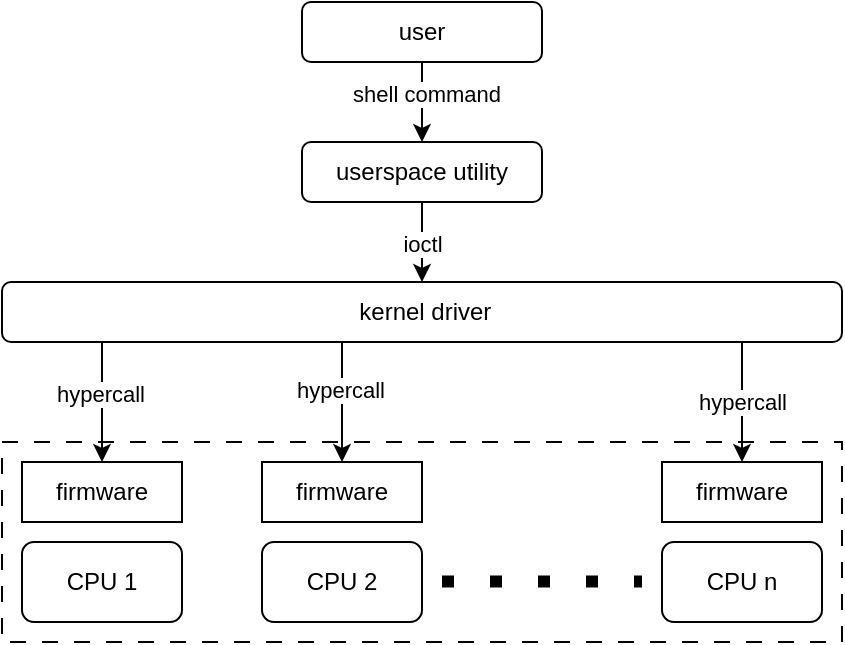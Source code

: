 <mxfile version="23.1.5" type="device">
  <diagram name="第 1 页" id="MkS6zHdORr5V2mtr6qez">
    <mxGraphModel dx="792" dy="453" grid="0" gridSize="10" guides="1" tooltips="1" connect="1" arrows="1" fold="1" page="1" pageScale="1" pageWidth="827" pageHeight="1169" math="0" shadow="0">
      <root>
        <mxCell id="0" />
        <mxCell id="1" parent="0" />
        <mxCell id="aILLjWVmcoHMxmn1RiVL-9" value="" style="rounded=0;whiteSpace=wrap;html=1;dashed=1;strokeWidth=1;perimeterSpacing=0;dashPattern=8 8;" vertex="1" parent="1">
          <mxGeometry x="100" y="390" width="420" height="100" as="geometry" />
        </mxCell>
        <mxCell id="aILLjWVmcoHMxmn1RiVL-1" value="CPU 1" style="rounded=1;whiteSpace=wrap;html=1;" vertex="1" parent="1">
          <mxGeometry x="110" y="440" width="80" height="40" as="geometry" />
        </mxCell>
        <mxCell id="aILLjWVmcoHMxmn1RiVL-2" value="CPU 2" style="rounded=1;whiteSpace=wrap;html=1;" vertex="1" parent="1">
          <mxGeometry x="230" y="440" width="80" height="40" as="geometry" />
        </mxCell>
        <mxCell id="aILLjWVmcoHMxmn1RiVL-3" value="CPU n" style="rounded=1;whiteSpace=wrap;html=1;" vertex="1" parent="1">
          <mxGeometry x="430" y="440" width="80" height="40" as="geometry" />
        </mxCell>
        <mxCell id="aILLjWVmcoHMxmn1RiVL-5" value="" style="endArrow=none;dashed=1;html=1;dashPattern=1 3;strokeWidth=6;rounded=0;" edge="1" parent="1">
          <mxGeometry width="50" height="50" relative="1" as="geometry">
            <mxPoint x="320" y="459.8" as="sourcePoint" />
            <mxPoint x="420" y="459.8" as="targetPoint" />
          </mxGeometry>
        </mxCell>
        <mxCell id="aILLjWVmcoHMxmn1RiVL-6" value="firmware" style="rounded=0;whiteSpace=wrap;html=1;" vertex="1" parent="1">
          <mxGeometry x="110" y="400" width="80" height="30" as="geometry" />
        </mxCell>
        <mxCell id="aILLjWVmcoHMxmn1RiVL-7" value="firmware" style="rounded=0;whiteSpace=wrap;html=1;" vertex="1" parent="1">
          <mxGeometry x="230" y="400" width="80" height="30" as="geometry" />
        </mxCell>
        <mxCell id="aILLjWVmcoHMxmn1RiVL-8" value="firmware" style="rounded=0;whiteSpace=wrap;html=1;" vertex="1" parent="1">
          <mxGeometry x="430" y="400" width="80" height="30" as="geometry" />
        </mxCell>
        <mxCell id="aILLjWVmcoHMxmn1RiVL-15" style="edgeStyle=orthogonalEdgeStyle;rounded=0;orthogonalLoop=1;jettySize=auto;html=1;exitX=0.75;exitY=1;exitDx=0;exitDy=0;" edge="1" parent="1" source="aILLjWVmcoHMxmn1RiVL-10" target="aILLjWVmcoHMxmn1RiVL-8">
          <mxGeometry relative="1" as="geometry">
            <Array as="points">
              <mxPoint x="470" y="340" />
            </Array>
          </mxGeometry>
        </mxCell>
        <mxCell id="aILLjWVmcoHMxmn1RiVL-20" value="hypercall" style="edgeLabel;html=1;align=center;verticalAlign=middle;resizable=0;points=[];" vertex="1" connectable="0" parent="aILLjWVmcoHMxmn1RiVL-15">
          <mxGeometry x="0.476" relative="1" as="geometry">
            <mxPoint as="offset" />
          </mxGeometry>
        </mxCell>
        <mxCell id="aILLjWVmcoHMxmn1RiVL-16" style="edgeStyle=orthogonalEdgeStyle;rounded=0;orthogonalLoop=1;jettySize=auto;html=1;exitX=0.5;exitY=1;exitDx=0;exitDy=0;entryX=0.5;entryY=0;entryDx=0;entryDy=0;" edge="1" parent="1" source="aILLjWVmcoHMxmn1RiVL-10" target="aILLjWVmcoHMxmn1RiVL-7">
          <mxGeometry relative="1" as="geometry">
            <Array as="points">
              <mxPoint x="270" y="340" />
            </Array>
          </mxGeometry>
        </mxCell>
        <mxCell id="aILLjWVmcoHMxmn1RiVL-19" value="hypercall" style="edgeLabel;html=1;align=center;verticalAlign=middle;resizable=0;points=[];" vertex="1" connectable="0" parent="aILLjWVmcoHMxmn1RiVL-16">
          <mxGeometry x="0.283" y="-1" relative="1" as="geometry">
            <mxPoint as="offset" />
          </mxGeometry>
        </mxCell>
        <mxCell id="aILLjWVmcoHMxmn1RiVL-17" style="edgeStyle=orthogonalEdgeStyle;rounded=0;orthogonalLoop=1;jettySize=auto;html=1;exitX=0.25;exitY=1;exitDx=0;exitDy=0;" edge="1" parent="1" source="aILLjWVmcoHMxmn1RiVL-10" target="aILLjWVmcoHMxmn1RiVL-6">
          <mxGeometry relative="1" as="geometry">
            <Array as="points">
              <mxPoint x="150" y="340" />
            </Array>
          </mxGeometry>
        </mxCell>
        <mxCell id="aILLjWVmcoHMxmn1RiVL-18" value="hypercall" style="edgeLabel;html=1;align=center;verticalAlign=middle;resizable=0;points=[];" vertex="1" connectable="0" parent="aILLjWVmcoHMxmn1RiVL-17">
          <mxGeometry x="0.406" y="-1" relative="1" as="geometry">
            <mxPoint as="offset" />
          </mxGeometry>
        </mxCell>
        <mxCell id="aILLjWVmcoHMxmn1RiVL-10" value="&amp;nbsp;kernel driver" style="rounded=1;whiteSpace=wrap;html=1;" vertex="1" parent="1">
          <mxGeometry x="100" y="310" width="420" height="30" as="geometry" />
        </mxCell>
        <mxCell id="aILLjWVmcoHMxmn1RiVL-12" style="edgeStyle=orthogonalEdgeStyle;rounded=0;orthogonalLoop=1;jettySize=auto;html=1;exitX=0.5;exitY=1;exitDx=0;exitDy=0;entryX=0.5;entryY=0;entryDx=0;entryDy=0;" edge="1" parent="1" source="aILLjWVmcoHMxmn1RiVL-11" target="aILLjWVmcoHMxmn1RiVL-10">
          <mxGeometry relative="1" as="geometry" />
        </mxCell>
        <mxCell id="aILLjWVmcoHMxmn1RiVL-13" value="ioctl" style="edgeLabel;html=1;align=center;verticalAlign=middle;resizable=0;points=[];" vertex="1" connectable="0" parent="aILLjWVmcoHMxmn1RiVL-12">
          <mxGeometry x="-0.336" y="1" relative="1" as="geometry">
            <mxPoint x="-1" y="7" as="offset" />
          </mxGeometry>
        </mxCell>
        <mxCell id="aILLjWVmcoHMxmn1RiVL-11" value="userspace utility" style="rounded=1;whiteSpace=wrap;html=1;" vertex="1" parent="1">
          <mxGeometry x="250" y="240" width="120" height="30" as="geometry" />
        </mxCell>
        <mxCell id="aILLjWVmcoHMxmn1RiVL-25" style="edgeStyle=orthogonalEdgeStyle;rounded=0;orthogonalLoop=1;jettySize=auto;html=1;exitX=0.5;exitY=1;exitDx=0;exitDy=0;entryX=0.5;entryY=0;entryDx=0;entryDy=0;" edge="1" parent="1" source="aILLjWVmcoHMxmn1RiVL-24" target="aILLjWVmcoHMxmn1RiVL-11">
          <mxGeometry relative="1" as="geometry" />
        </mxCell>
        <mxCell id="aILLjWVmcoHMxmn1RiVL-26" value="shell command" style="edgeLabel;html=1;align=center;verticalAlign=middle;resizable=0;points=[];" vertex="1" connectable="0" parent="aILLjWVmcoHMxmn1RiVL-25">
          <mxGeometry x="-0.22" y="2" relative="1" as="geometry">
            <mxPoint as="offset" />
          </mxGeometry>
        </mxCell>
        <mxCell id="aILLjWVmcoHMxmn1RiVL-24" value="user" style="rounded=1;whiteSpace=wrap;html=1;" vertex="1" parent="1">
          <mxGeometry x="250" y="170" width="120" height="30" as="geometry" />
        </mxCell>
      </root>
    </mxGraphModel>
  </diagram>
</mxfile>
